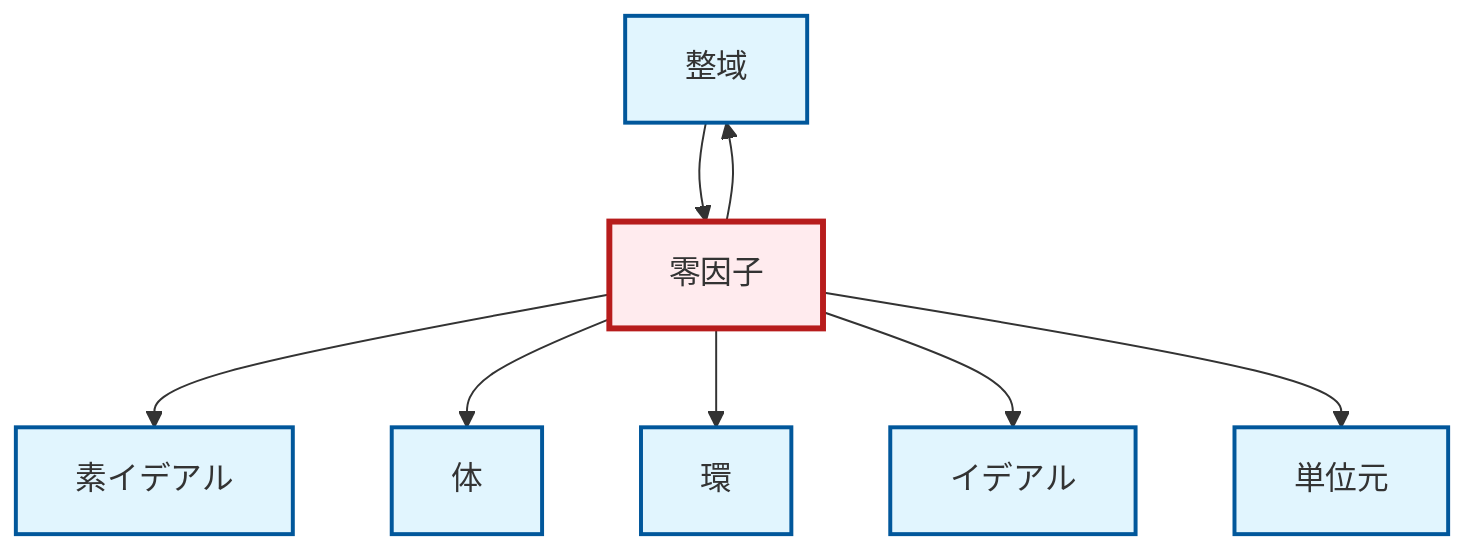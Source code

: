 graph TD
    classDef definition fill:#e1f5fe,stroke:#01579b,stroke-width:2px
    classDef theorem fill:#f3e5f5,stroke:#4a148c,stroke-width:2px
    classDef axiom fill:#fff3e0,stroke:#e65100,stroke-width:2px
    classDef example fill:#e8f5e9,stroke:#1b5e20,stroke-width:2px
    classDef current fill:#ffebee,stroke:#b71c1c,stroke-width:3px
    def-integral-domain["整域"]:::definition
    def-zero-divisor["零因子"]:::definition
    def-ring["環"]:::definition
    def-prime-ideal["素イデアル"]:::definition
    def-field["体"]:::definition
    def-ideal["イデアル"]:::definition
    def-identity-element["単位元"]:::definition
    def-zero-divisor --> def-prime-ideal
    def-zero-divisor --> def-field
    def-zero-divisor --> def-ring
    def-zero-divisor --> def-ideal
    def-zero-divisor --> def-identity-element
    def-zero-divisor --> def-integral-domain
    def-integral-domain --> def-zero-divisor
    class def-zero-divisor current